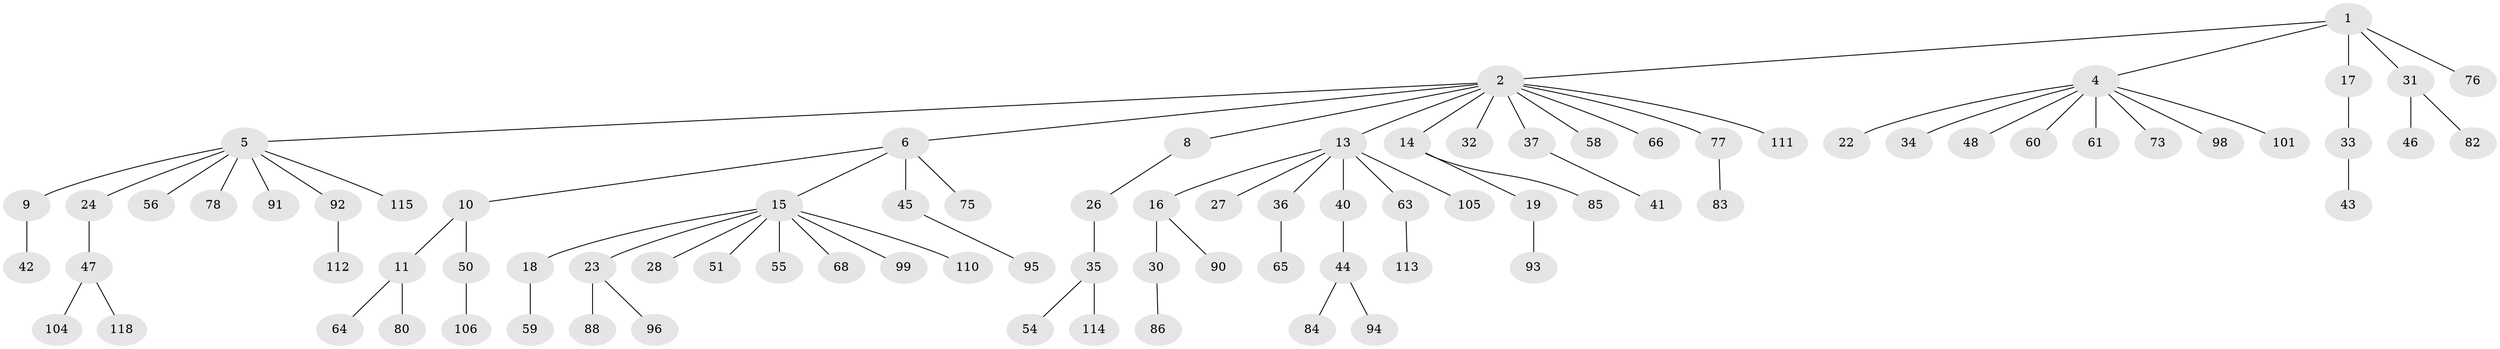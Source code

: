 // original degree distribution, {5: 0.04878048780487805, 7: 0.024390243902439025, 4: 0.04878048780487805, 2: 0.24390243902439024, 3: 0.10569105691056911, 6: 0.008130081300813009, 1: 0.5203252032520326}
// Generated by graph-tools (version 1.1) at 2025/42/03/06/25 10:42:03]
// undirected, 85 vertices, 84 edges
graph export_dot {
graph [start="1"]
  node [color=gray90,style=filled];
  1 [super="+12"];
  2 [super="+3"];
  4 [super="+7"];
  5 [super="+29"];
  6 [super="+72"];
  8;
  9 [super="+53"];
  10 [super="+97"];
  11 [super="+20"];
  13 [super="+25"];
  14 [super="+119"];
  15 [super="+21"];
  16;
  17;
  18 [super="+57"];
  19 [super="+49"];
  22 [super="+81"];
  23 [super="+38"];
  24;
  26;
  27 [super="+102"];
  28 [super="+123"];
  30 [super="+71"];
  31;
  32;
  33 [super="+39"];
  34;
  35 [super="+79"];
  36 [super="+52"];
  37 [super="+116"];
  40 [super="+121"];
  41 [super="+69"];
  42;
  43;
  44 [super="+62"];
  45;
  46;
  47 [super="+67"];
  48;
  50 [super="+74"];
  51 [super="+120"];
  54;
  55;
  56 [super="+87"];
  58;
  59;
  60;
  61;
  63 [super="+89"];
  64;
  65;
  66;
  68 [super="+70"];
  73;
  75 [super="+117"];
  76;
  77 [super="+109"];
  78;
  80;
  82;
  83;
  84;
  85;
  86;
  88 [super="+108"];
  90 [super="+103"];
  91;
  92;
  93;
  94 [super="+100"];
  95;
  96;
  98 [super="+107"];
  99;
  101;
  104;
  105;
  106 [super="+122"];
  110;
  111;
  112;
  113;
  114;
  115;
  118;
  1 -- 2;
  1 -- 4;
  1 -- 17;
  1 -- 31;
  1 -- 76;
  2 -- 6;
  2 -- 8;
  2 -- 13;
  2 -- 37;
  2 -- 66;
  2 -- 32;
  2 -- 5;
  2 -- 58;
  2 -- 77;
  2 -- 14;
  2 -- 111;
  4 -- 34;
  4 -- 60;
  4 -- 61;
  4 -- 73;
  4 -- 101;
  4 -- 48;
  4 -- 98;
  4 -- 22;
  5 -- 9;
  5 -- 24;
  5 -- 56;
  5 -- 115;
  5 -- 91;
  5 -- 92;
  5 -- 78;
  6 -- 10;
  6 -- 15;
  6 -- 45;
  6 -- 75;
  8 -- 26;
  9 -- 42;
  10 -- 11;
  10 -- 50;
  11 -- 80;
  11 -- 64;
  13 -- 16;
  13 -- 105;
  13 -- 36;
  13 -- 40;
  13 -- 27;
  13 -- 63;
  14 -- 19;
  14 -- 85;
  15 -- 18;
  15 -- 23;
  15 -- 51;
  15 -- 55;
  15 -- 99;
  15 -- 68;
  15 -- 28;
  15 -- 110;
  16 -- 30;
  16 -- 90;
  17 -- 33;
  18 -- 59;
  19 -- 93;
  23 -- 88;
  23 -- 96;
  24 -- 47;
  26 -- 35;
  30 -- 86;
  31 -- 46;
  31 -- 82;
  33 -- 43;
  35 -- 54;
  35 -- 114;
  36 -- 65;
  37 -- 41;
  40 -- 44;
  44 -- 84;
  44 -- 94;
  45 -- 95;
  47 -- 104;
  47 -- 118;
  50 -- 106;
  63 -- 113;
  77 -- 83;
  92 -- 112;
}
